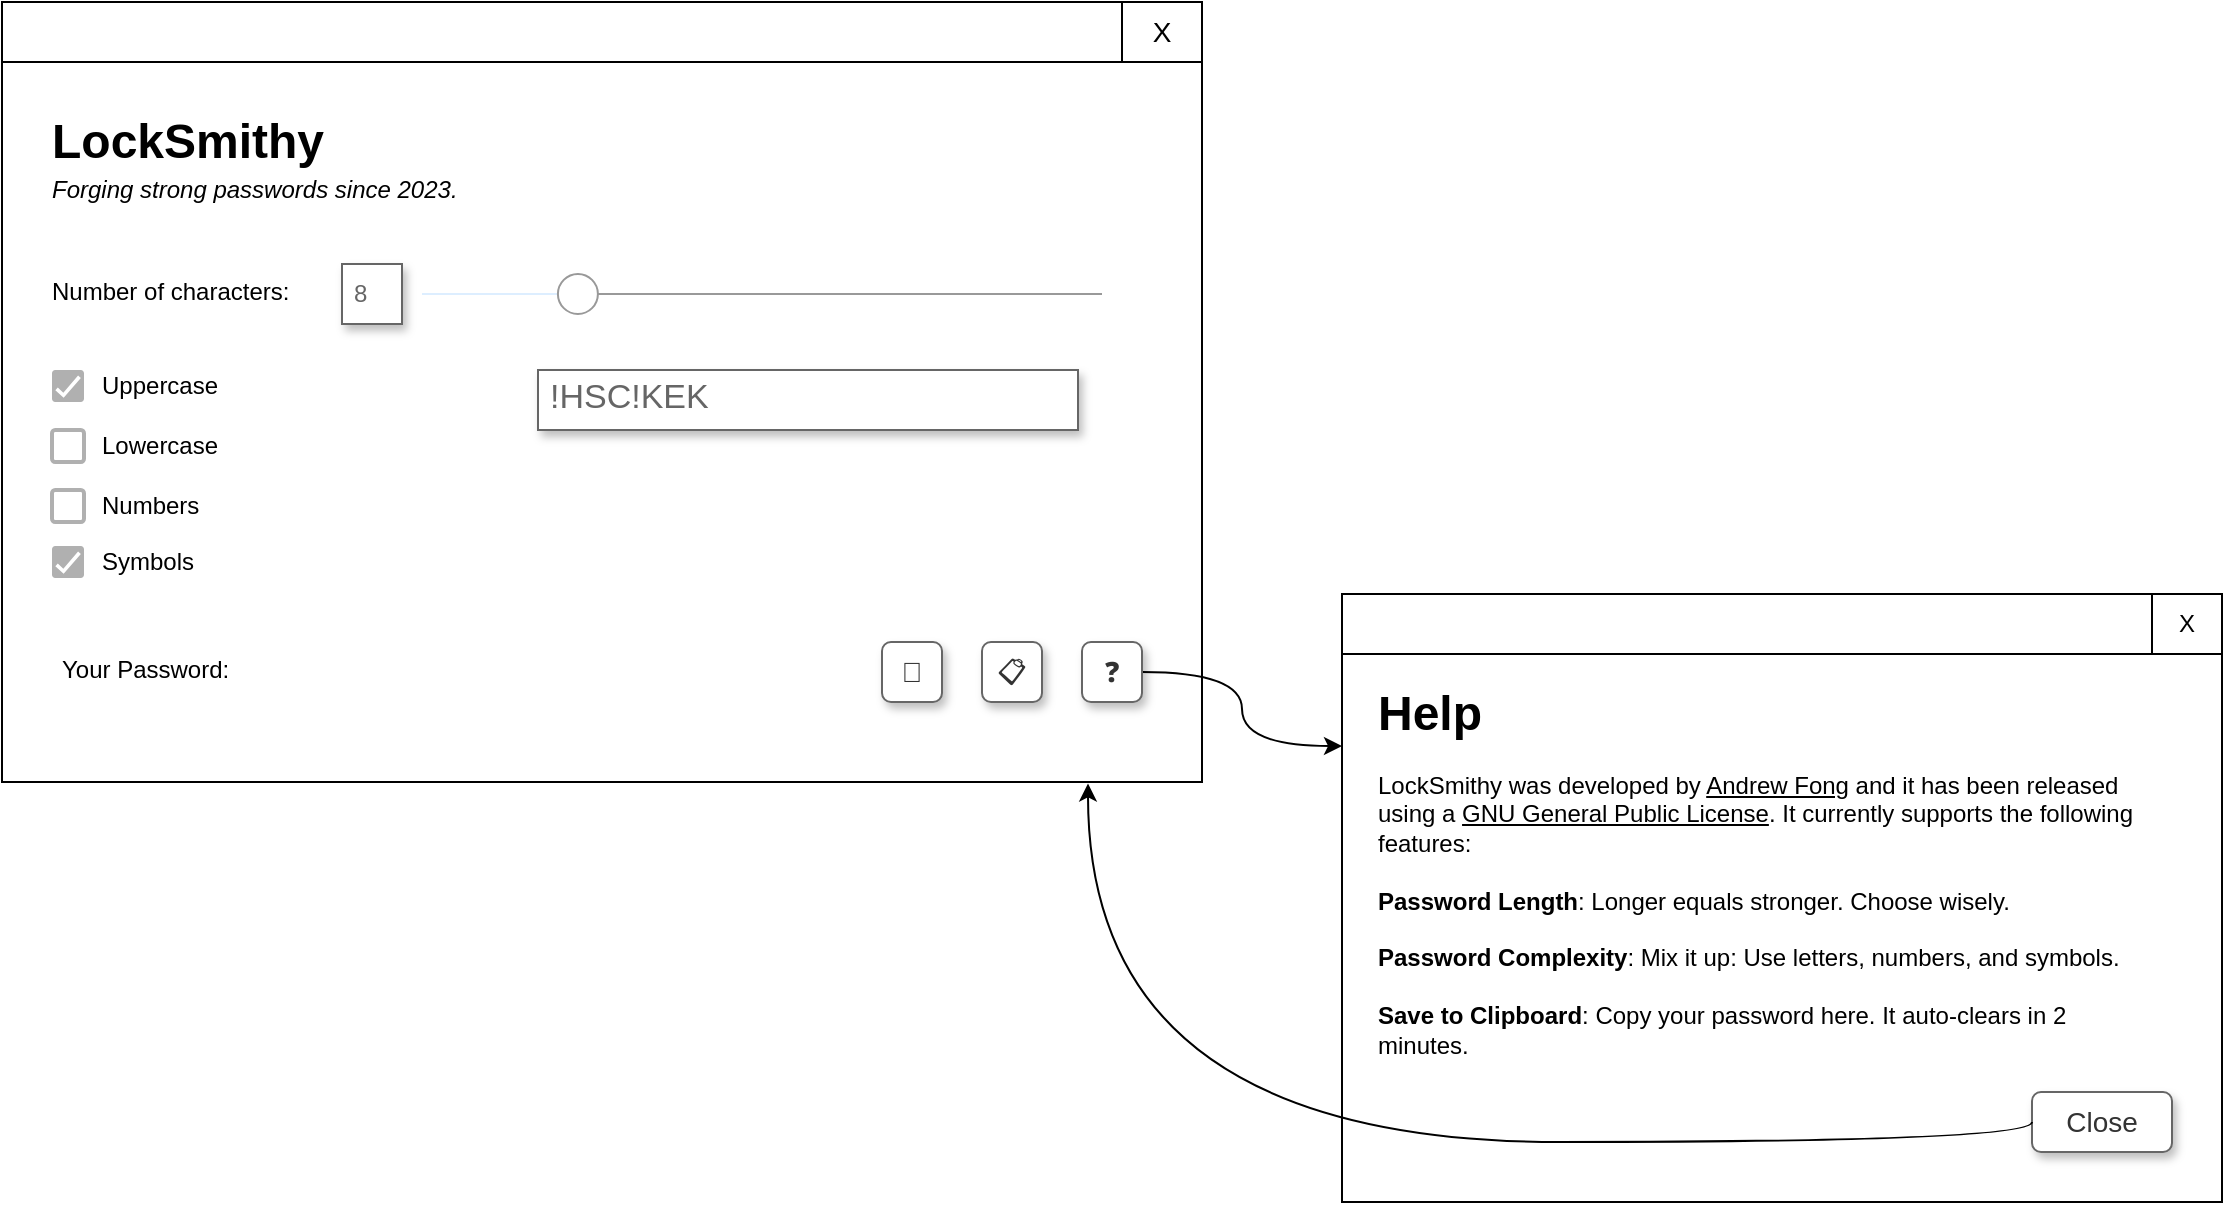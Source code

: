 <mxfile version="24.6.2" type="google">
  <diagram name="Page-1" id="UHkXcnCmw9-Nop23rr-n">
    <mxGraphModel dx="2026" dy="1193" grid="0" gridSize="10" guides="1" tooltips="1" connect="1" arrows="1" fold="1" page="1" pageScale="1" pageWidth="850" pageHeight="1100" math="0" shadow="0">
      <root>
        <mxCell id="0" />
        <mxCell id="1" parent="0" />
        <mxCell id="ym8xDnI4zUhROqJ30JRd-1" value="" style="rounded=0;whiteSpace=wrap;html=1;" parent="1" vertex="1">
          <mxGeometry x="100" y="150" width="600" height="360" as="geometry" />
        </mxCell>
        <mxCell id="ym8xDnI4zUhROqJ30JRd-3" value="&lt;h1&gt;LockSmithy&lt;/h1&gt;" style="text;html=1;strokeColor=none;fillColor=none;spacing=5;spacingTop=-20;whiteSpace=wrap;overflow=hidden;rounded=0;" parent="1" vertex="1">
          <mxGeometry x="120" y="170" width="395" height="40" as="geometry" />
        </mxCell>
        <mxCell id="ym8xDnI4zUhROqJ30JRd-5" value="&lt;h1&gt;&lt;span style=&quot;background-color: initial; font-size: 12px; font-weight: normal;&quot;&gt;&lt;i&gt;Forging strong passwords since 2023.&lt;/i&gt;&lt;/span&gt;&lt;br&gt;&lt;/h1&gt;" style="text;html=1;strokeColor=none;fillColor=none;spacing=5;spacingTop=-20;whiteSpace=wrap;overflow=hidden;rounded=0;" parent="1" vertex="1">
          <mxGeometry x="120" y="190" width="395" height="40" as="geometry" />
        </mxCell>
        <mxCell id="ym8xDnI4zUhROqJ30JRd-10" value="!HSC!KEK" style="strokeWidth=1;shadow=1;dashed=0;align=center;html=1;shape=mxgraph.mockup.text.textBox;fontColor=#666666;align=left;fontSize=17;spacingLeft=4;spacingTop=-3;whiteSpace=wrap;strokeColor=#666666;mainText=" parent="1" vertex="1">
          <mxGeometry x="368" y="304" width="270" height="30" as="geometry" />
        </mxCell>
        <mxCell id="ym8xDnI4zUhROqJ30JRd-12" value="" style="verticalLabelPosition=bottom;shadow=0;dashed=0;align=center;html=1;verticalAlign=top;strokeWidth=1;shape=mxgraph.mockup.forms.horSlider;strokeColor=#999999;sliderStyle=basic;sliderPos=22.108;handleStyle=circle;fillColor2=#ddeeff;" parent="1" vertex="1">
          <mxGeometry x="310" y="251" width="340" height="30" as="geometry" />
        </mxCell>
        <mxCell id="ym8xDnI4zUhROqJ30JRd-13" value="&lt;h1&gt;&lt;span style=&quot;background-color: initial; font-size: 12px; font-weight: normal;&quot;&gt;Number of characters:&lt;/span&gt;&lt;br&gt;&lt;/h1&gt;" style="text;html=1;strokeColor=none;fillColor=none;spacing=5;spacingTop=-20;whiteSpace=wrap;overflow=hidden;rounded=0;" parent="1" vertex="1">
          <mxGeometry x="120" y="241" width="130" height="40" as="geometry" />
        </mxCell>
        <mxCell id="ym8xDnI4zUhROqJ30JRd-15" value="&lt;h1&gt;&lt;br&gt;&lt;/h1&gt;" style="text;html=1;strokeColor=none;fillColor=none;spacing=5;spacingTop=-20;whiteSpace=wrap;overflow=hidden;rounded=0;" parent="1" vertex="1">
          <mxGeometry x="120" y="270" width="130" height="40" as="geometry" />
        </mxCell>
        <mxCell id="ym8xDnI4zUhROqJ30JRd-83" value="&lt;div style=&quot;&quot;&gt;&lt;span style=&quot;font-size: 12px; background-color: initial;&quot;&gt;8&lt;/span&gt;&lt;/div&gt;" style="strokeWidth=1;shadow=1;dashed=0;align=center;html=1;shape=mxgraph.mockup.text.textBox;fontColor=#666666;align=left;fontSize=17;spacingLeft=4;spacingTop=-3;whiteSpace=wrap;strokeColor=#666666;mainText=" parent="1" vertex="1">
          <mxGeometry x="270" y="251" width="30" height="30" as="geometry" />
        </mxCell>
        <mxCell id="ym8xDnI4zUhROqJ30JRd-99" value="&lt;font style=&quot;font-size: 14px;&quot;&gt;📋&lt;/font&gt;" style="rounded=1;html=1;shadow=1;dashed=0;whiteSpace=wrap;fontSize=10;fillColor=#FFFFFF;align=center;strokeColor=#666666;fontColor=#333333;" parent="1" vertex="1">
          <mxGeometry x="590" y="440" width="30" height="30" as="geometry" />
        </mxCell>
        <mxCell id="ym8xDnI4zUhROqJ30JRd-101" value="&lt;font style=&quot;font-size: 14px;&quot;&gt;🔁&lt;/font&gt;" style="rounded=1;html=1;shadow=1;dashed=0;whiteSpace=wrap;fontSize=10;fillColor=#FFFFFF;align=center;strokeColor=#666666;fontColor=#333333;" parent="1" vertex="1">
          <mxGeometry x="540" y="440" width="30" height="30" as="geometry" />
        </mxCell>
        <mxCell id="ym8xDnI4zUhROqJ30JRd-104" value="&lt;h1 style=&quot;text-align: right;&quot;&gt;&lt;span style=&quot;background-color: initial; font-size: 12px; font-weight: normal;&quot;&gt;Your Password:&lt;/span&gt;&lt;br&gt;&lt;/h1&gt;" style="text;html=1;strokeColor=none;fillColor=none;spacing=5;spacingTop=-20;whiteSpace=wrap;overflow=hidden;rounded=0;" parent="1" vertex="1">
          <mxGeometry x="125" y="430" width="100" height="40" as="geometry" />
        </mxCell>
        <mxCell id="ym8xDnI4zUhROqJ30JRd-127" style="edgeStyle=orthogonalEdgeStyle;rounded=0;orthogonalLoop=1;jettySize=auto;html=1;exitX=1;exitY=0.5;exitDx=0;exitDy=0;entryX=0;entryY=0.25;entryDx=0;entryDy=0;curved=1;" parent="1" source="ym8xDnI4zUhROqJ30JRd-109" target="ym8xDnI4zUhROqJ30JRd-110" edge="1">
          <mxGeometry relative="1" as="geometry" />
        </mxCell>
        <mxCell id="ym8xDnI4zUhROqJ30JRd-109" value="&lt;font style=&quot;font-size: 14px;&quot;&gt;❓&lt;/font&gt;" style="rounded=1;html=1;shadow=1;dashed=0;whiteSpace=wrap;fontSize=10;fillColor=#FFFFFF;align=center;strokeColor=#666666;fontColor=#333333;" parent="1" vertex="1">
          <mxGeometry x="640" y="440" width="30" height="30" as="geometry" />
        </mxCell>
        <mxCell id="ym8xDnI4zUhROqJ30JRd-110" value="" style="rounded=0;whiteSpace=wrap;html=1;" parent="1" vertex="1">
          <mxGeometry x="770" y="416" width="440" height="304" as="geometry" />
        </mxCell>
        <mxCell id="ym8xDnI4zUhROqJ30JRd-111" value="&lt;h1&gt;Help&lt;/h1&gt;" style="text;html=1;strokeColor=none;fillColor=none;spacing=5;spacingTop=-20;whiteSpace=wrap;overflow=hidden;rounded=0;" parent="1" vertex="1">
          <mxGeometry x="782.5" y="456" width="395" height="40" as="geometry" />
        </mxCell>
        <mxCell id="ym8xDnI4zUhROqJ30JRd-113" value="" style="rounded=0;whiteSpace=wrap;html=1;" parent="1" vertex="1">
          <mxGeometry x="100" y="120" width="600" height="30" as="geometry" />
        </mxCell>
        <mxCell id="ym8xDnI4zUhROqJ30JRd-114" value="&lt;font style=&quot;font-size: 14px;&quot;&gt;X&lt;/font&gt;" style="rounded=0;whiteSpace=wrap;html=1;" parent="1" vertex="1">
          <mxGeometry x="660" y="120" width="40" height="30" as="geometry" />
        </mxCell>
        <mxCell id="ym8xDnI4zUhROqJ30JRd-117" value="" style="rounded=0;whiteSpace=wrap;html=1;" parent="1" vertex="1">
          <mxGeometry x="770" y="416" width="415" height="30" as="geometry" />
        </mxCell>
        <mxCell id="ym8xDnI4zUhROqJ30JRd-120" value="X" style="rounded=0;whiteSpace=wrap;html=1;" parent="1" vertex="1">
          <mxGeometry x="1175" y="416" width="35" height="30" as="geometry" />
        </mxCell>
        <mxCell id="ym8xDnI4zUhROqJ30JRd-85" value="&lt;h1&gt;&lt;span style=&quot;background-color: initial; font-size: 12px; font-weight: normal;&quot;&gt;Uppercase&lt;/span&gt;&lt;br&gt;&lt;/h1&gt;" style="text;html=1;strokeColor=none;fillColor=none;spacing=5;spacingTop=-20;whiteSpace=wrap;overflow=hidden;rounded=0;" parent="1" vertex="1">
          <mxGeometry x="145" y="288" width="130" height="40" as="geometry" />
        </mxCell>
        <mxCell id="ym8xDnI4zUhROqJ30JRd-86" value="&lt;h1&gt;&lt;span style=&quot;background-color: initial; font-size: 12px; font-weight: normal;&quot;&gt;Lowercase&lt;/span&gt;&lt;br&gt;&lt;/h1&gt;" style="text;html=1;strokeColor=none;fillColor=none;spacing=5;spacingTop=-20;whiteSpace=wrap;overflow=hidden;rounded=0;" parent="1" vertex="1">
          <mxGeometry x="145" y="318" width="130" height="40" as="geometry" />
        </mxCell>
        <mxCell id="ym8xDnI4zUhROqJ30JRd-87" value="&lt;h1&gt;&lt;span style=&quot;background-color: initial; font-size: 12px; font-weight: normal;&quot;&gt;Numbers&lt;/span&gt;&lt;br&gt;&lt;/h1&gt;" style="text;html=1;strokeColor=none;fillColor=none;spacing=5;spacingTop=-20;whiteSpace=wrap;overflow=hidden;rounded=0;" parent="1" vertex="1">
          <mxGeometry x="145" y="348" width="130" height="40" as="geometry" />
        </mxCell>
        <mxCell id="ym8xDnI4zUhROqJ30JRd-88" value="&lt;h1&gt;&lt;span style=&quot;background-color: initial; font-size: 12px; font-weight: normal;&quot;&gt;Symbols&lt;/span&gt;&lt;br&gt;&lt;/h1&gt;" style="text;html=1;strokeColor=none;fillColor=none;spacing=5;spacingTop=-20;whiteSpace=wrap;overflow=hidden;rounded=0;" parent="1" vertex="1">
          <mxGeometry x="145" y="376" width="130" height="40" as="geometry" />
        </mxCell>
        <mxCell id="ym8xDnI4zUhROqJ30JRd-93" value="" style="dashed=0;labelPosition=right;align=left;shape=mxgraph.gmdl.checkbox;strokeColor=#B0B0B0;fillColor=none;strokeWidth=2;aspect=fixed;sketch=0;html=1;" parent="1" vertex="1">
          <mxGeometry x="125" y="334" width="16" height="16" as="geometry" />
        </mxCell>
        <mxCell id="ym8xDnI4zUhROqJ30JRd-94" value="" style="dashed=0;labelPosition=right;align=left;shape=mxgraph.gmdl.checkbox;strokeColor=#B0B0B0;fillColor=none;strokeWidth=2;aspect=fixed;sketch=0;html=1;" parent="1" vertex="1">
          <mxGeometry x="125" y="364" width="16" height="16" as="geometry" />
        </mxCell>
        <mxCell id="ym8xDnI4zUhROqJ30JRd-96" value="" style="dashed=0;labelPosition=right;align=left;shape=mxgraph.gmdl.checkbox;strokeColor=none;fillColor=#B0B0B0;strokeWidth=2;aspect=fixed;sketch=0;html=1;" parent="1" vertex="1">
          <mxGeometry x="125" y="304" width="16" height="16" as="geometry" />
        </mxCell>
        <mxCell id="ym8xDnI4zUhROqJ30JRd-97" value="" style="dashed=0;labelPosition=right;align=left;shape=mxgraph.gmdl.checkbox;strokeColor=none;fillColor=#B0B0B0;strokeWidth=2;aspect=fixed;sketch=0;html=1;" parent="1" vertex="1">
          <mxGeometry x="125" y="392" width="16" height="16" as="geometry" />
        </mxCell>
        <mxCell id="ym8xDnI4zUhROqJ30JRd-124" value="LockSmithy was developed by &lt;u&gt;Andrew Fong&lt;/u&gt; and it has been released using a &lt;u&gt;GNU General Public License&lt;/u&gt;. It currently supports the following features:&lt;br&gt;&lt;br&gt;&lt;b&gt;Password Length&lt;/b&gt;: Longer equals stronger. Choose wisely.&lt;br&gt;&lt;br&gt;&lt;b&gt;Password Complexity&lt;/b&gt;: Mix it up: Use letters, numbers, and symbols.&lt;br&gt;&lt;br&gt;&lt;b&gt;Save to Clipboard&lt;/b&gt;: Copy your password here. It auto-clears in 2 minutes." style="text;html=1;strokeColor=none;fillColor=none;spacing=5;spacingTop=-20;whiteSpace=wrap;overflow=hidden;rounded=0;" parent="1" vertex="1">
          <mxGeometry x="782.5" y="515" width="390" height="150" as="geometry" />
        </mxCell>
        <mxCell id="ym8xDnI4zUhROqJ30JRd-130" value="&lt;font style=&quot;font-size: 14px;&quot;&gt;Close&lt;/font&gt;" style="rounded=1;html=1;shadow=1;dashed=0;whiteSpace=wrap;fontSize=10;fillColor=#FFFFFF;align=center;strokeColor=#666666;fontColor=#333333;" parent="1" vertex="1">
          <mxGeometry x="1115" y="665" width="70" height="30" as="geometry" />
        </mxCell>
        <mxCell id="ym8xDnI4zUhROqJ30JRd-131" style="edgeStyle=orthogonalEdgeStyle;rounded=0;orthogonalLoop=1;jettySize=auto;html=1;exitX=0;exitY=0.5;exitDx=0;exitDy=0;entryX=0.905;entryY=1.002;entryDx=0;entryDy=0;entryPerimeter=0;curved=1;" parent="1" source="ym8xDnI4zUhROqJ30JRd-130" target="ym8xDnI4zUhROqJ30JRd-1" edge="1">
          <mxGeometry relative="1" as="geometry">
            <Array as="points">
              <mxPoint x="1115" y="690" />
              <mxPoint x="643" y="690" />
            </Array>
          </mxGeometry>
        </mxCell>
      </root>
    </mxGraphModel>
  </diagram>
</mxfile>
